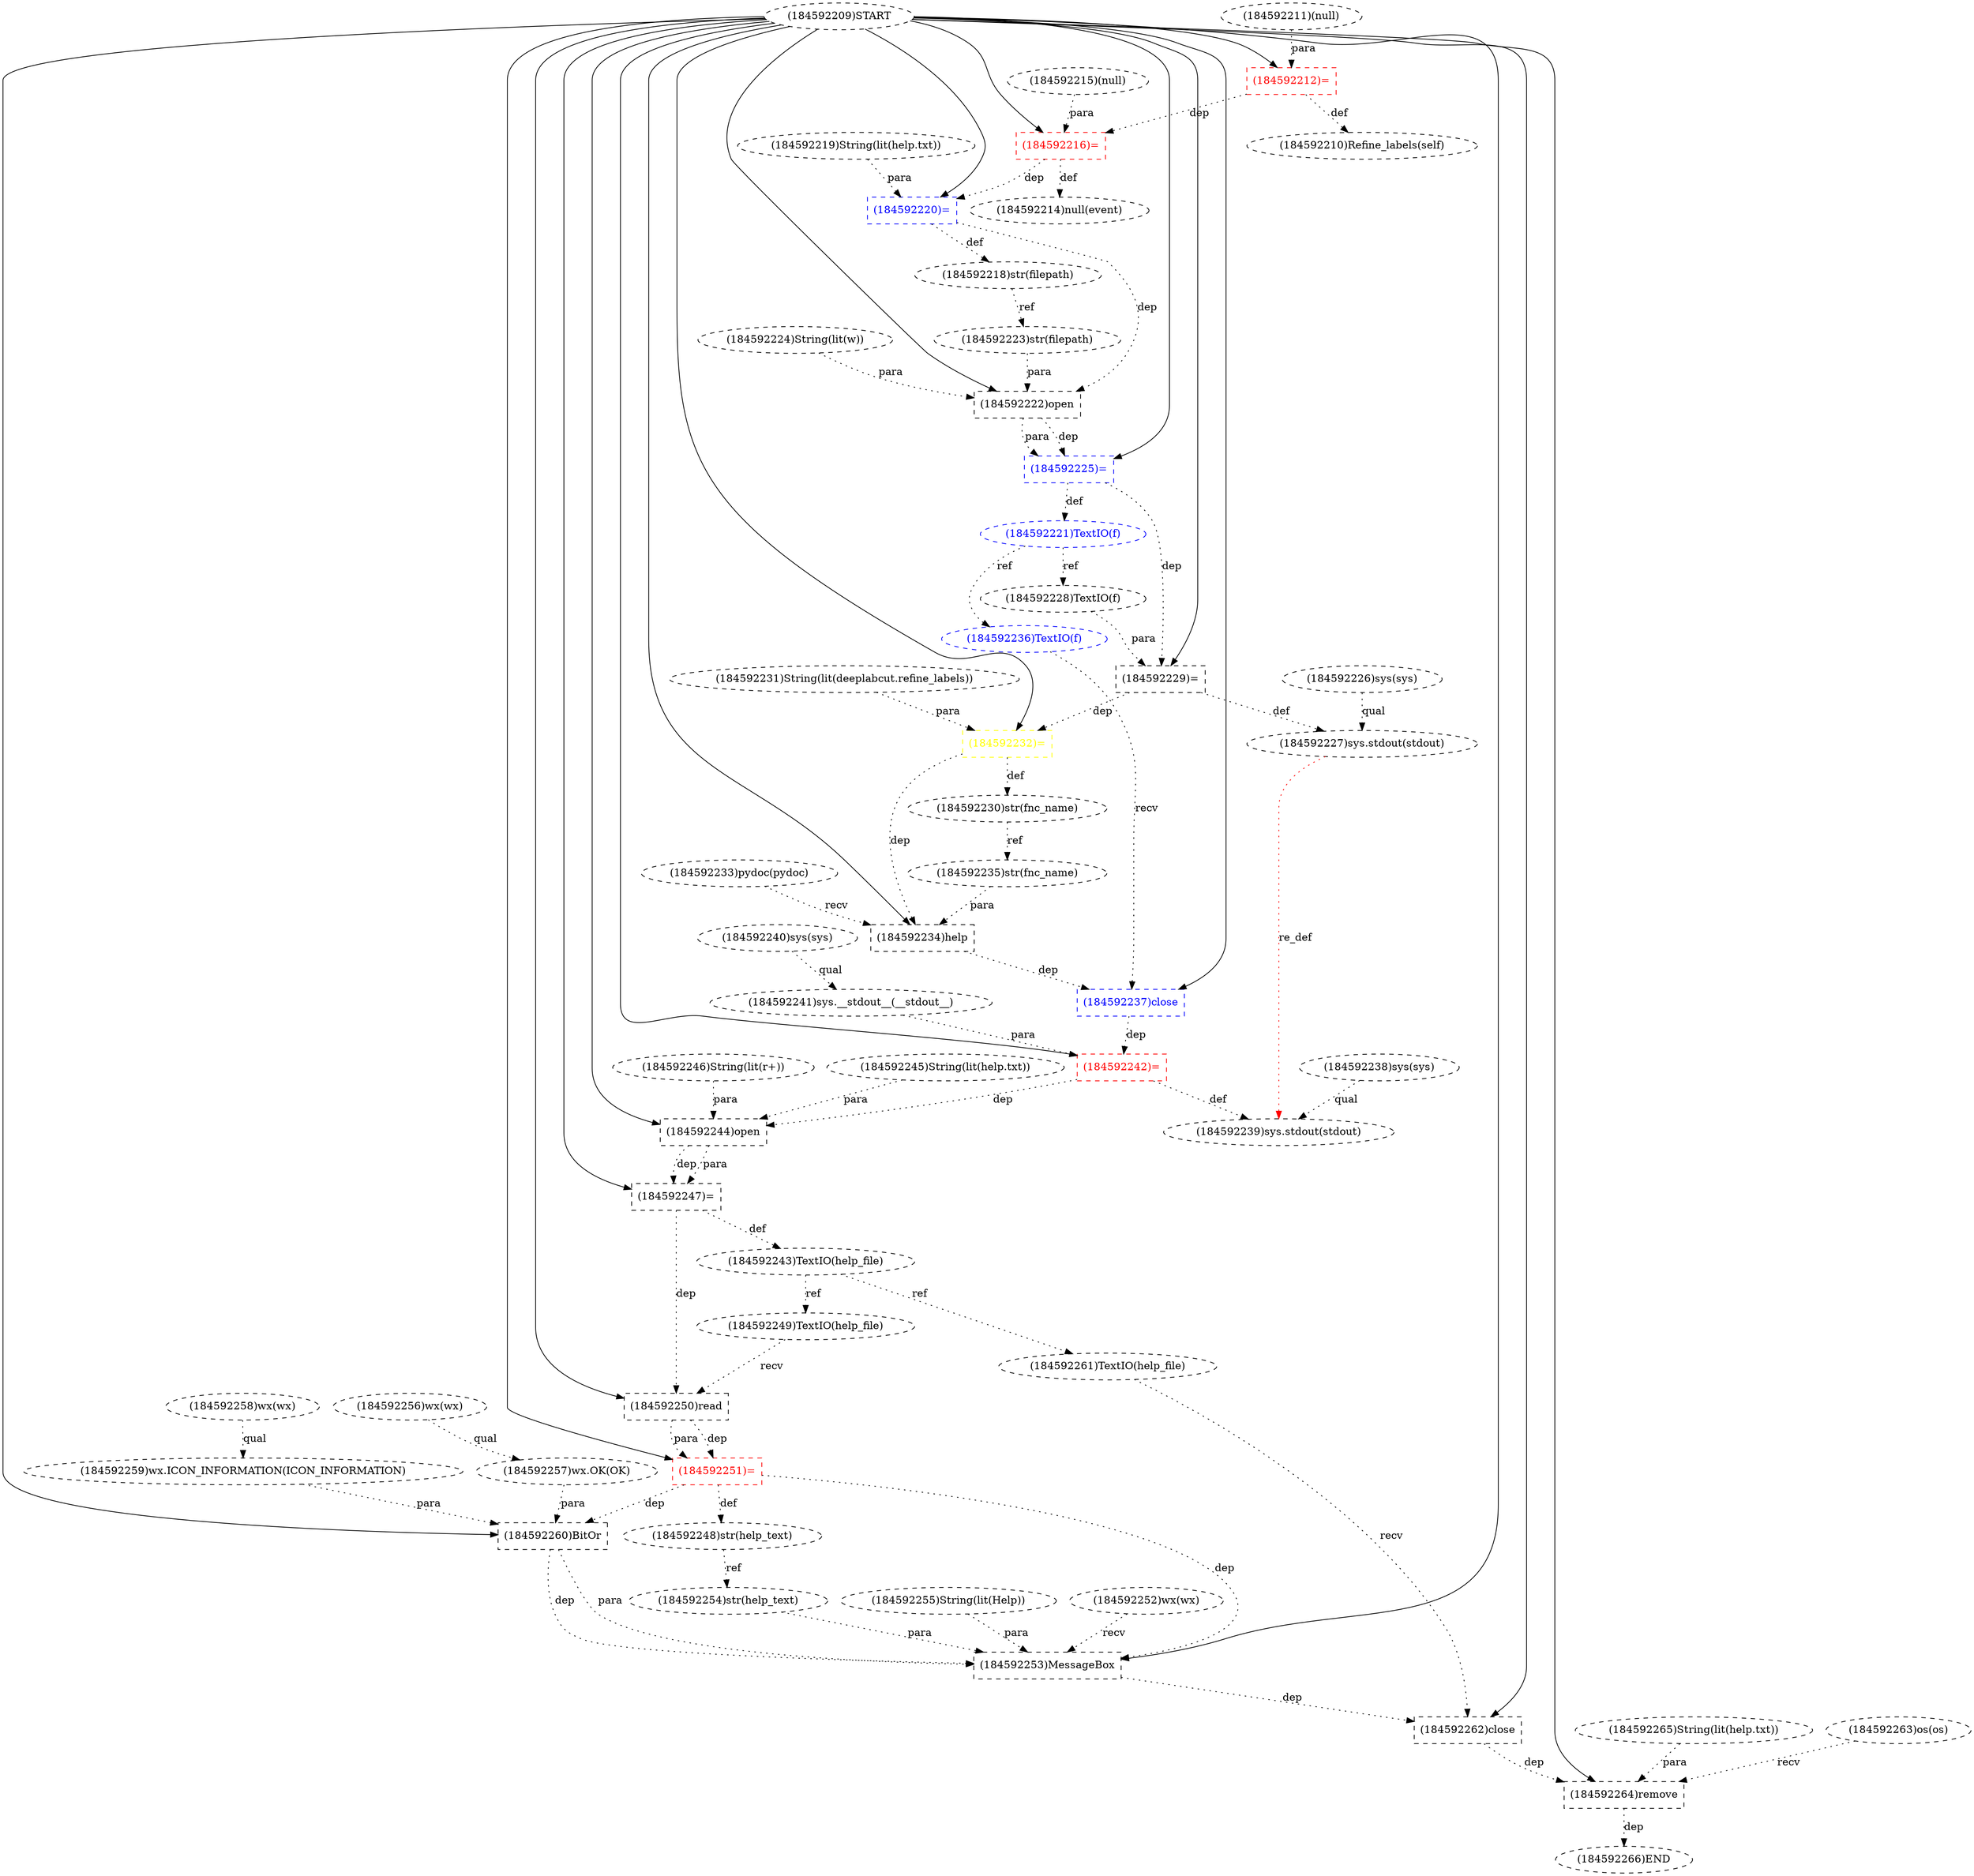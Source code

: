 digraph G {
1 [label="(184592255)String(lit(Help))" shape=ellipse style=dashed]
2 [label="(184592210)Refine_labels(self)" shape=ellipse style=dashed]
3 [label="(184592243)TextIO(help_file)" shape=ellipse style=dashed color=black fontcolor=black]
4 [label="(184592218)str(filepath)" shape=ellipse style=dashed]
5 [label="(184592246)String(lit(r+))" shape=ellipse style=dashed color=black fontcolor=black]
6 [label="(184592262)close" shape=box style=dashed color=black fontcolor=black]
7 [label="(184592241)sys.__stdout__(__stdout__)" shape=ellipse style=dashed]
8 [label="(184592260)BitOr" shape=box style=dashed]
9 [label="(184592228)TextIO(f)" shape=ellipse style=dashed]
10 [label="(184592220)=" shape=box style=dashed color=blue fontcolor=blue]
11 [label="(184592221)TextIO(f)" shape=ellipse style=dashed color=blue fontcolor=blue]
12 [label="(184592249)TextIO(help_file)" shape=ellipse style=dashed]
13 [label="(184592237)close" shape=box style=dashed color=blue fontcolor=blue]
14 [label="(184592240)sys(sys)" shape=ellipse style=dashed]
15 [label="(184592250)read" shape=box style=dashed]
16 [label="(184592254)str(help_text)" shape=ellipse style=dashed]
17 [label="(184592209)START" style=dashed]
18 [label="(184592223)str(filepath)" shape=ellipse style=dashed]
19 [label="(184592234)help" shape=box style=dashed]
20 [label="(184592258)wx(wx)" shape=ellipse style=dashed]
21 [label="(184592265)String(lit(help.txt))" shape=ellipse style=dashed]
22 [label="(184592214)null(event)" shape=ellipse style=dashed]
23 [label="(184592231)String(lit(deeplabcut.refine_labels))" shape=ellipse style=dashed]
24 [label="(184592257)wx.OK(OK)" shape=ellipse style=dashed]
25 [label="(184592263)os(os)" shape=ellipse style=dashed]
26 [label="(184592224)String(lit(w))" shape=ellipse style=dashed color=black fontcolor=black]
27 [label="(184592216)=" shape=box style=dashed color=red fontcolor=red]
28 [label="(184592264)remove" shape=box style=dashed]
29 [label="(184592212)=" shape=box style=dashed color=red fontcolor=red]
30 [label="(184592247)=" shape=box style=dashed color=black fontcolor=black]
31 [label="(184592226)sys(sys)" shape=ellipse style=dashed]
32 [label="(184592248)str(help_text)" shape=ellipse style=dashed]
33 [label="(184592215)(null)" shape=ellipse style=dashed]
34 [label="(184592232)=" shape=box style=dashed color=yellow fontcolor=yellow]
35 [label="(184592236)TextIO(f)" shape=ellipse style=dashed color=blue fontcolor=blue]
36 [label="(184592222)open" shape=box style=dashed color=black fontcolor=black]
37 [label="(184592219)String(lit(help.txt))" shape=ellipse style=dashed]
38 [label="(184592211)(null)" shape=ellipse style=dashed]
39 [label="(184592233)pydoc(pydoc)" shape=ellipse style=dashed]
40 [label="(184592227)sys.stdout(stdout)" shape=ellipse style=dashed]
41 [label="(184592225)=" shape=box style=dashed color=blue fontcolor=blue]
42 [label="(184592256)wx(wx)" shape=ellipse style=dashed]
43 [label="(184592251)=" shape=box style=dashed color=red fontcolor=red]
44 [label="(184592266)END" style=dashed]
45 [label="(184592244)open" shape=box style=dashed color=black fontcolor=black]
46 [label="(184592230)str(fnc_name)" shape=ellipse style=dashed]
47 [label="(184592242)=" shape=box style=dashed color=red fontcolor=red]
48 [label="(184592252)wx(wx)" shape=ellipse style=dashed]
49 [label="(184592229)=" shape=box style=dashed color=black fontcolor=black]
50 [label="(184592253)MessageBox" shape=box style=dashed]
51 [label="(184592238)sys(sys)" shape=ellipse style=dashed]
52 [label="(184592259)wx.ICON_INFORMATION(ICON_INFORMATION)" shape=ellipse style=dashed]
53 [label="(184592239)sys.stdout(stdout)" shape=ellipse style=dashed]
54 [label="(184592235)str(fnc_name)" shape=ellipse style=dashed]
55 [label="(184592245)String(lit(help.txt))" shape=ellipse style=dashed color=black fontcolor=black]
56 [label="(184592261)TextIO(help_file)" shape=ellipse style=dashed color=black fontcolor=black]
29 -> 2 [label="def" style=dotted];
30 -> 3 [label="def" style=dotted];
10 -> 4 [label="def" style=dotted];
17 -> 6 [label="" style=solid];
56 -> 6 [label="recv" style=dotted];
50 -> 6 [label="dep" style=dotted];
14 -> 7 [label="qual" style=dotted];
17 -> 8 [label="" style=solid];
24 -> 8 [label="para" style=dotted];
52 -> 8 [label="para" style=dotted];
43 -> 8 [label="dep" style=dotted];
11 -> 9 [label="ref" style=dotted];
17 -> 10 [label="" style=solid];
37 -> 10 [label="para" style=dotted];
27 -> 10 [label="dep" style=dotted];
41 -> 11 [label="def" style=dotted];
3 -> 12 [label="ref" style=dotted];
17 -> 13 [label="" style=solid];
35 -> 13 [label="recv" style=dotted];
19 -> 13 [label="dep" style=dotted];
17 -> 15 [label="" style=solid];
12 -> 15 [label="recv" style=dotted];
30 -> 15 [label="dep" style=dotted];
32 -> 16 [label="ref" style=dotted];
4 -> 18 [label="ref" style=dotted];
17 -> 19 [label="" style=solid];
39 -> 19 [label="recv" style=dotted];
54 -> 19 [label="para" style=dotted];
34 -> 19 [label="dep" style=dotted];
27 -> 22 [label="def" style=dotted];
42 -> 24 [label="qual" style=dotted];
17 -> 27 [label="" style=solid];
33 -> 27 [label="para" style=dotted];
29 -> 27 [label="dep" style=dotted];
17 -> 28 [label="" style=solid];
25 -> 28 [label="recv" style=dotted];
21 -> 28 [label="para" style=dotted];
6 -> 28 [label="dep" style=dotted];
17 -> 29 [label="" style=solid];
38 -> 29 [label="para" style=dotted];
17 -> 30 [label="" style=solid];
45 -> 30 [label="dep" style=dotted];
45 -> 30 [label="para" style=dotted];
43 -> 32 [label="def" style=dotted];
17 -> 34 [label="" style=solid];
23 -> 34 [label="para" style=dotted];
49 -> 34 [label="dep" style=dotted];
11 -> 35 [label="ref" style=dotted];
17 -> 36 [label="" style=solid];
18 -> 36 [label="para" style=dotted];
26 -> 36 [label="para" style=dotted];
10 -> 36 [label="dep" style=dotted];
31 -> 40 [label="qual" style=dotted];
49 -> 40 [label="def" style=dotted];
17 -> 41 [label="" style=solid];
36 -> 41 [label="dep" style=dotted];
36 -> 41 [label="para" style=dotted];
17 -> 43 [label="" style=solid];
15 -> 43 [label="dep" style=dotted];
15 -> 43 [label="para" style=dotted];
28 -> 44 [label="dep" style=dotted];
17 -> 45 [label="" style=solid];
55 -> 45 [label="para" style=dotted];
5 -> 45 [label="para" style=dotted];
47 -> 45 [label="dep" style=dotted];
34 -> 46 [label="def" style=dotted];
17 -> 47 [label="" style=solid];
7 -> 47 [label="para" style=dotted];
13 -> 47 [label="dep" style=dotted];
17 -> 49 [label="" style=solid];
9 -> 49 [label="para" style=dotted];
41 -> 49 [label="dep" style=dotted];
17 -> 50 [label="" style=solid];
48 -> 50 [label="recv" style=dotted];
16 -> 50 [label="para" style=dotted];
1 -> 50 [label="para" style=dotted];
8 -> 50 [label="dep" style=dotted];
8 -> 50 [label="para" style=dotted];
43 -> 50 [label="dep" style=dotted];
20 -> 52 [label="qual" style=dotted];
51 -> 53 [label="qual" style=dotted];
47 -> 53 [label="def" style=dotted];
40 -> 53 [label="re_def" style=dotted color=red];
46 -> 54 [label="ref" style=dotted];
3 -> 56 [label="ref" style=dotted];
}